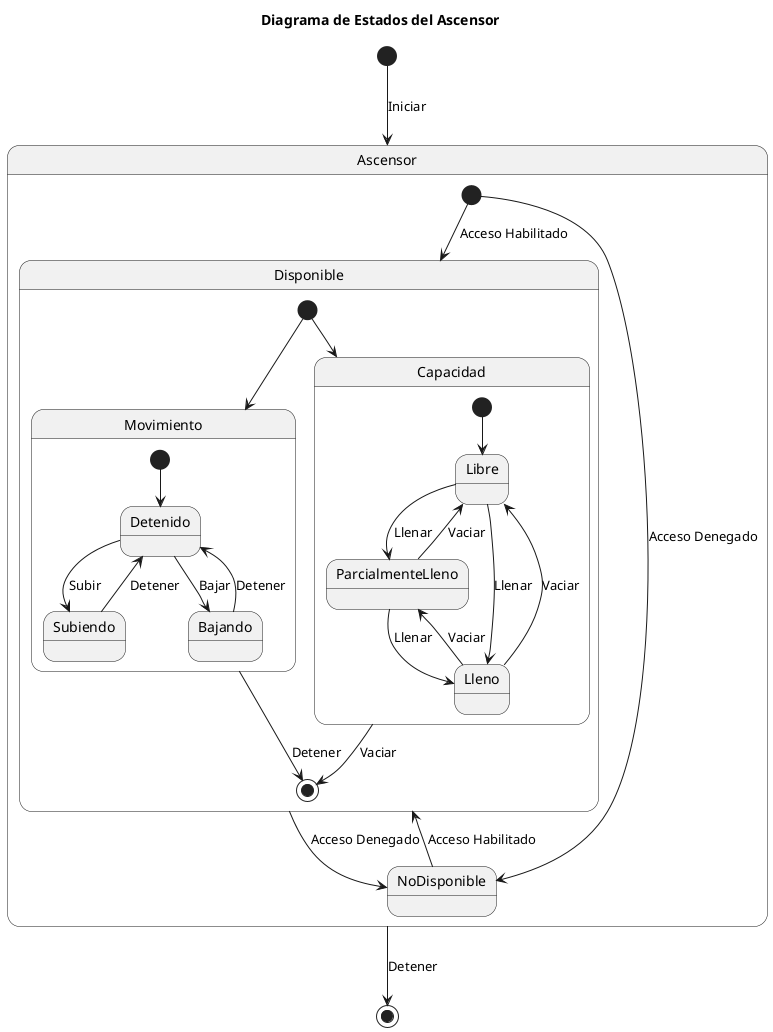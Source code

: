 @startuml Diagrama_de_Estados

title Diagrama de Estados del Ascensor

skinparam {
    NoteBackgroundColor #whiteSmoke
}

hide empty members

[*] --> Ascensor : Iniciar
Ascensor --> [*] : Detener

state Ascensor {

    [*] --> Disponible : Acceso Habilitado
    [*] --> NoDisponible : Acceso Denegado
    Disponible --> NoDisponible : Acceso Denegado
    NoDisponible --> Disponible : Acceso Habilitado

    state Disponible {
        [*] --> Movimiento
        [*] --> Capacidad
        Movimiento --> [*] : Detener
        Capacidad --> [*] : Vaciar

        state Movimiento {
            [*] --> Detenido
            Detenido --> Subiendo : Subir
            Detenido --> Bajando : Bajar
            Subiendo --> Detenido : Detener
            Bajando --> Detenido : Detener
        }

        state Capacidad {
            [*] --> Libre
            Libre --> ParcialmenteLleno : Llenar
            Libre --> Lleno : Llenar
            ParcialmenteLleno --> Lleno : Llenar
            Lleno --> Libre : Vaciar
            Lleno --> ParcialmenteLleno : Vaciar
            ParcialmenteLleno --> Libre : Vaciar
        }
    }
}



@enduml
```
